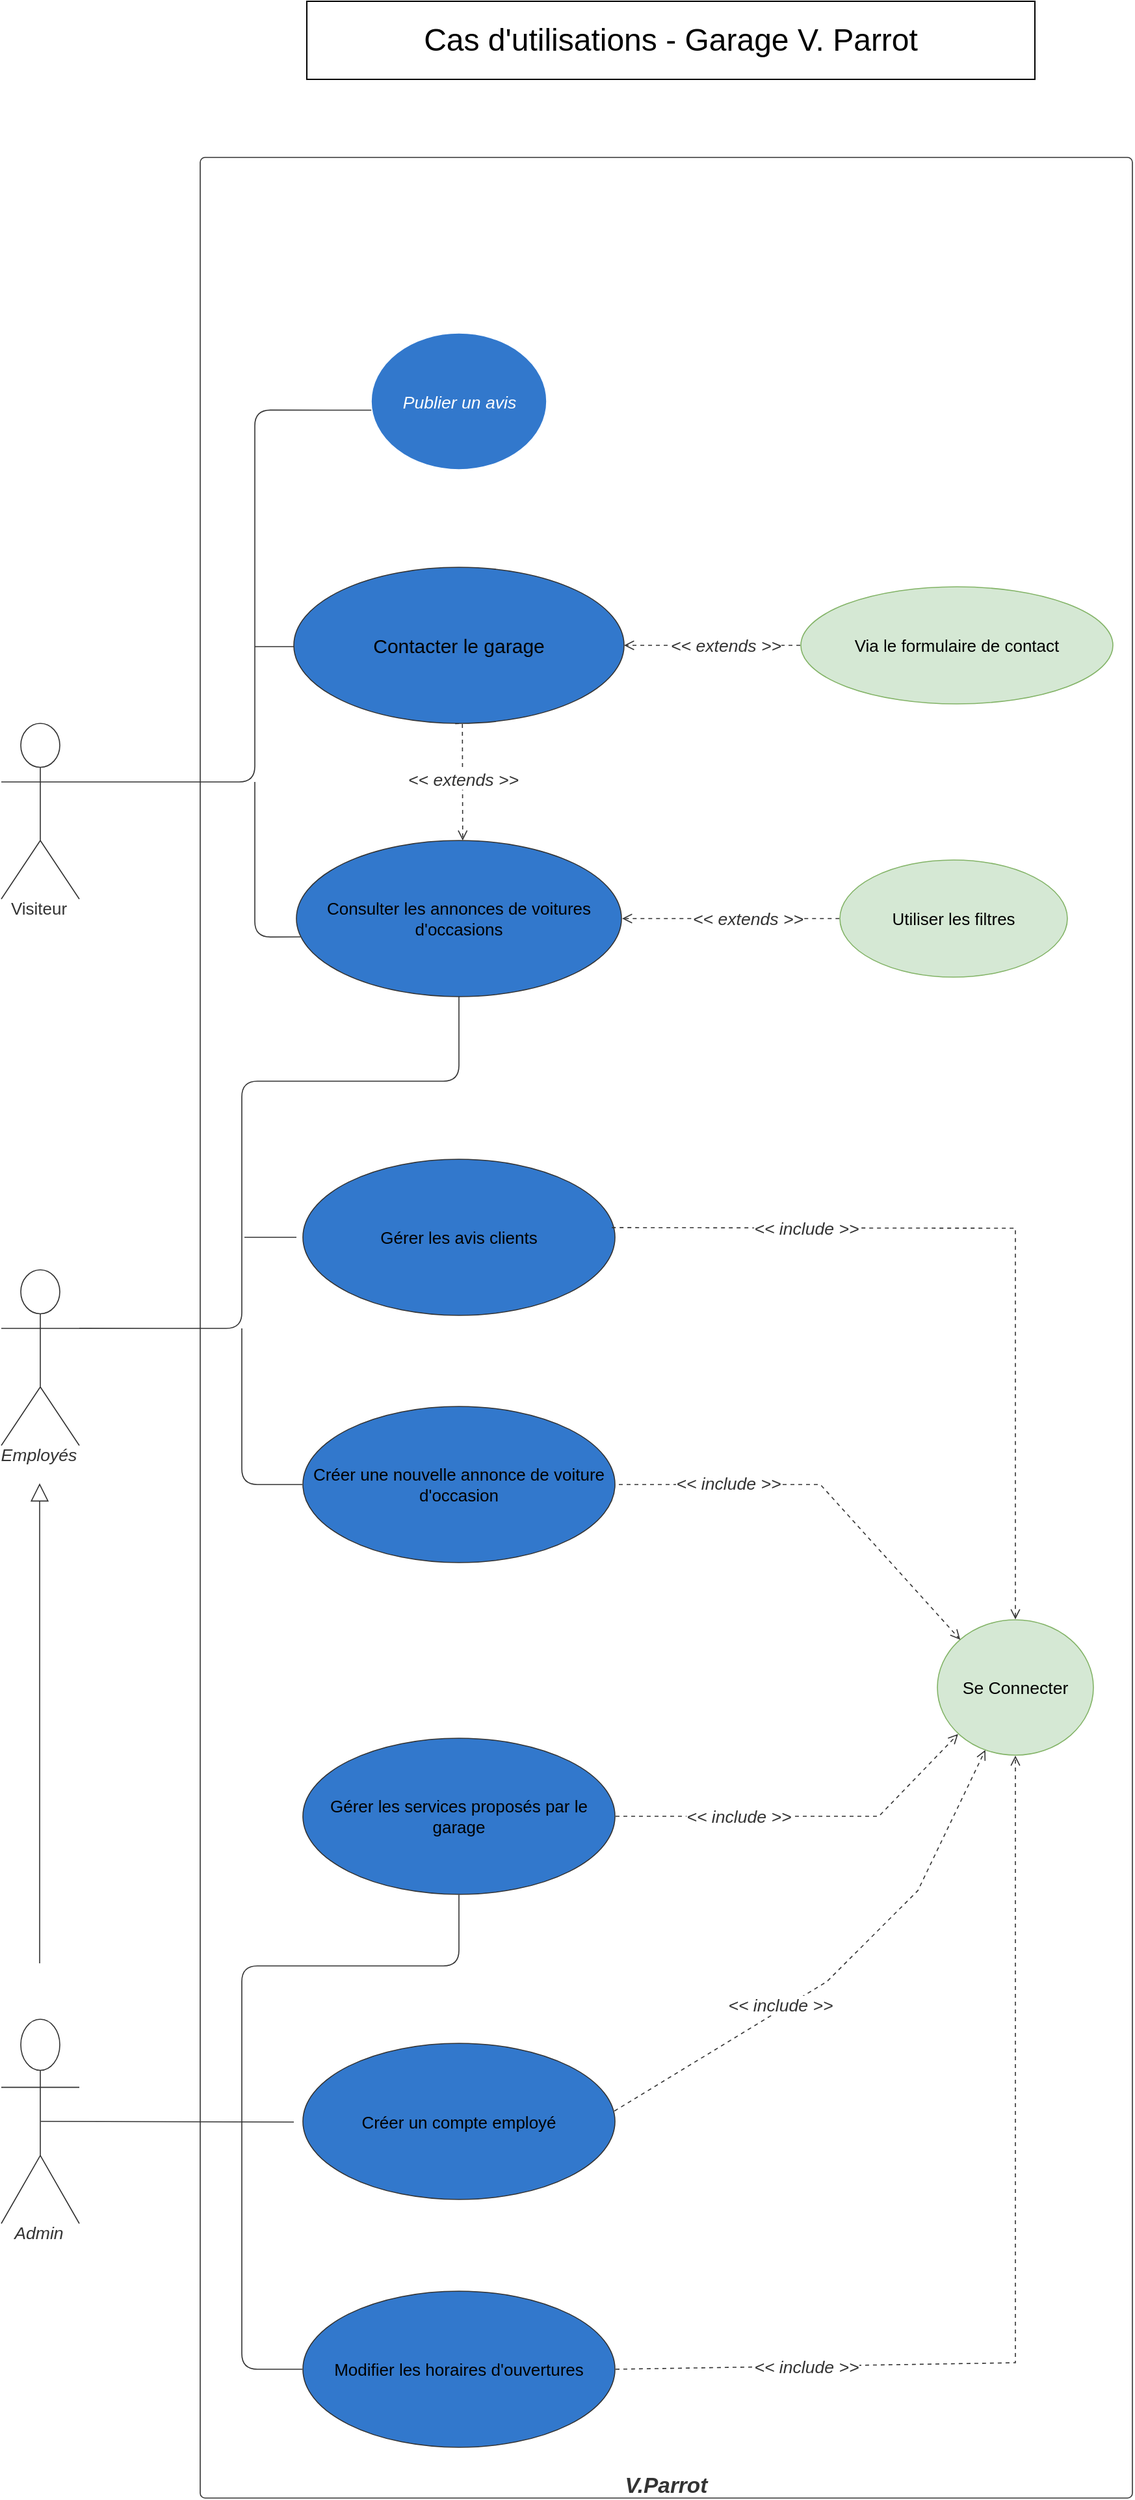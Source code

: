 <mxfile version="22.1.5" type="github">
  <diagram name="Page-1" id="2-rDfYP77VVq1uNUTkbg">
    <mxGraphModel dx="1687" dy="882" grid="1" gridSize="10" guides="1" tooltips="1" connect="1" arrows="1" fold="1" page="1" pageScale="1" pageWidth="827" pageHeight="1169" math="0" shadow="0">
      <root>
        <mxCell id="0" />
        <mxCell id="1" parent="0" />
        <mxCell id="bKEtJPbPGxJTDL6igkvN-1" value="V.Parrot" style="html=1;overflow=block;blockSpacing=1;whiteSpace=wrap;container=1;pointerEvents=0;collapsible=0;recursiveResize=0;fontSize=16.7;fontColor=#333333;fontStyle=3;spacing=0;verticalAlign=bottom;strokeColor=#333333;strokeOpacity=100;fillOpacity=0;rounded=1;absoluteArcSize=1;arcSize=7.5;fillColor=#000000;strokeWidth=0.8;lucidId=.Q4M__F_tF__;" vertex="1" parent="1">
          <mxGeometry x="318" y="150" width="717" height="1799" as="geometry" />
        </mxCell>
        <mxCell id="bKEtJPbPGxJTDL6igkvN-24" value="Consulter les annonces de voitures d&#39;occasions" style="html=1;overflow=block;blockSpacing=1;whiteSpace=wrap;ellipse;fontSize=13;spacing=0;strokeColor=#333333;strokeOpacity=100;fillOpacity=100;rounded=1;absoluteArcSize=1;arcSize=12;fillColor=#3278cc;strokeWidth=0.8;lucidId=wE92cOk3ZBfh;" vertex="1" parent="bKEtJPbPGxJTDL6igkvN-1">
          <mxGeometry x="74" y="525" width="250" height="120" as="geometry" />
        </mxCell>
        <mxCell id="bKEtJPbPGxJTDL6igkvN-33" value="" style="html=1;jettySize=18;whiteSpace=wrap;fontSize=13;strokeColor=#333333;strokeOpacity=100;dashed=1;fixDash=1;strokeWidth=0.8;rounded=0;startArrow=none;endArrow=open;entryX=0.498;entryY=-0.003;entryPerimeter=0;lucidId=0WD3kp.nRTN2;" edge="1" parent="bKEtJPbPGxJTDL6igkvN-1">
          <mxGeometry width="100" height="100" relative="1" as="geometry">
            <Array as="points">
              <mxPoint x="201.64" y="435" />
            </Array>
            <mxPoint x="196.101" y="435.286" as="sourcePoint" />
            <mxPoint x="201.89" y="525" as="targetPoint" />
          </mxGeometry>
        </mxCell>
        <mxCell id="bKEtJPbPGxJTDL6igkvN-34" value="&amp;lt;&amp;lt; extends &amp;gt;&amp;gt;" style="text;html=1;resizable=0;labelBackgroundColor=default;align=center;verticalAlign=middle;fontStyle=2;fontColor=#333333;fontSize=13.3;" vertex="1" parent="bKEtJPbPGxJTDL6igkvN-33">
          <mxGeometry relative="1" as="geometry">
            <mxPoint as="offset" />
          </mxGeometry>
        </mxCell>
        <mxCell id="bKEtJPbPGxJTDL6igkvN-29" value="" style="html=1;jettySize=18;whiteSpace=wrap;fontSize=13;strokeColor=#333333;strokeOpacity=100;strokeWidth=0.8;rounded=1;arcSize=24;edgeStyle=orthogonalEdgeStyle;startArrow=none;endArrow=none;lucidId=OI92UlOKY5WH;" edge="1" parent="bKEtJPbPGxJTDL6igkvN-1">
          <mxGeometry width="100" height="100" relative="1" as="geometry">
            <Array as="points" />
            <mxPoint x="73.5" y="376" as="targetPoint" />
            <mxPoint x="42" y="376" as="sourcePoint" />
          </mxGeometry>
        </mxCell>
        <mxCell id="bKEtJPbPGxJTDL6igkvN-18" value="" style="html=1;jettySize=18;whiteSpace=wrap;fontSize=13;strokeColor=#333333;strokeOpacity=100;strokeWidth=0.8;rounded=1;arcSize=24;edgeStyle=orthogonalEdgeStyle;startArrow=none;endArrow=none;lucidId=Nv92KkKVVOxW;" edge="1" parent="bKEtJPbPGxJTDL6igkvN-1">
          <mxGeometry width="100" height="100" relative="1" as="geometry">
            <Array as="points" />
            <mxPoint x="74" y="830" as="targetPoint" />
            <mxPoint x="34" y="830" as="sourcePoint" />
          </mxGeometry>
        </mxCell>
        <mxCell id="bKEtJPbPGxJTDL6igkvN-36" value="Gérer les avis clients" style="html=1;overflow=block;blockSpacing=1;whiteSpace=wrap;ellipse;fontSize=13;spacing=0;strokeColor=#333333;strokeOpacity=100;fillOpacity=100;rounded=1;absoluteArcSize=1;arcSize=12;fillColor=#3278cc;strokeWidth=0.8;lucidId=9MW4lGdbmIcN;" vertex="1" parent="bKEtJPbPGxJTDL6igkvN-1">
          <mxGeometry x="79" y="770" width="240" height="120" as="geometry" />
        </mxCell>
        <mxCell id="bKEtJPbPGxJTDL6igkvN-37" value="Créer une nouvelle annonce de voiture d&#39;occasion" style="html=1;overflow=block;blockSpacing=1;whiteSpace=wrap;ellipse;fontSize=13;spacing=0;strokeColor=#333333;strokeOpacity=100;fillOpacity=100;rounded=1;absoluteArcSize=1;arcSize=12;fillColor=#3278cc;strokeWidth=0.8;lucidId=oNW4PNqRT5KR;" vertex="1" parent="bKEtJPbPGxJTDL6igkvN-1">
          <mxGeometry x="79" y="960" width="240" height="120" as="geometry" />
        </mxCell>
        <mxCell id="bKEtJPbPGxJTDL6igkvN-38" value="Gérer les services proposés par le garage" style="html=1;overflow=block;blockSpacing=1;whiteSpace=wrap;ellipse;fontSize=13;spacing=0;strokeColor=#333333;strokeOpacity=100;fillOpacity=100;rounded=1;absoluteArcSize=1;arcSize=12;fillColor=#3278cc;strokeWidth=0.8;lucidId=PNW4Tomm~Wbr;" vertex="1" parent="bKEtJPbPGxJTDL6igkvN-1">
          <mxGeometry x="79" y="1215" width="240" height="120" as="geometry" />
        </mxCell>
        <mxCell id="bKEtJPbPGxJTDL6igkvN-40" value="Modifier les horaires d&#39;ouvertures" style="html=1;overflow=block;blockSpacing=1;whiteSpace=wrap;ellipse;fontSize=13;spacing=0;strokeColor=#333333;strokeOpacity=100;fillOpacity=100;rounded=1;absoluteArcSize=1;arcSize=12;fillColor=#3278cc;strokeWidth=0.8;lucidId=KOW4rzxuGSRn;" vertex="1" parent="bKEtJPbPGxJTDL6igkvN-1">
          <mxGeometry x="79" y="1640" width="240" height="120" as="geometry" />
        </mxCell>
        <mxCell id="bKEtJPbPGxJTDL6igkvN-45" value="" style="html=1;jettySize=18;whiteSpace=wrap;fontSize=13;strokeColor=#333333;strokeOpacity=100;dashed=1;fixDash=1;strokeWidth=0.8;rounded=0;startArrow=none;endArrow=open;lucidId=.Q4MsHjaNKUe;" edge="1" parent="bKEtJPbPGxJTDL6igkvN-1" target="bKEtJPbPGxJTDL6igkvN-5">
          <mxGeometry width="100" height="100" relative="1" as="geometry">
            <Array as="points">
              <mxPoint x="482" y="1402.08" />
              <mxPoint x="552" y="1332.08" />
            </Array>
            <mxPoint x="252" y="1542.08" as="sourcePoint" />
            <mxPoint x="621.501" y="1250.002" as="targetPoint" />
          </mxGeometry>
        </mxCell>
        <mxCell id="bKEtJPbPGxJTDL6igkvN-46" value="&amp;lt;&amp;lt; include &amp;gt;&amp;gt;" style="text;html=1;resizable=0;labelBackgroundColor=default;align=center;verticalAlign=middle;fontStyle=2;fontColor=#333333;fontSize=13.3;" vertex="1" parent="bKEtJPbPGxJTDL6igkvN-45">
          <mxGeometry x="-0.494" relative="1" as="geometry">
            <mxPoint x="88" y="-58" as="offset" />
          </mxGeometry>
        </mxCell>
        <mxCell id="bKEtJPbPGxJTDL6igkvN-32" value="Via le formulaire de contact" style="html=1;overflow=block;blockSpacing=1;whiteSpace=wrap;ellipse;fontSize=13;spacing=0;strokeColor=#82b366;strokeOpacity=100;fillOpacity=100;rounded=1;absoluteArcSize=1;arcSize=12;fillColor=#d5e8d4;strokeWidth=0.8;lucidId=DL92.qp0YyoR;" vertex="1" parent="bKEtJPbPGxJTDL6igkvN-1">
          <mxGeometry x="462" y="330" width="240" height="90" as="geometry" />
        </mxCell>
        <mxCell id="bKEtJPbPGxJTDL6igkvN-4" value="Publier un avis" style="html=1;overflow=block;blockSpacing=1;whiteSpace=wrap;ellipse;fontSize=13.3;fontColor=#ffffff;fontStyle=2;align=center;spacing=0;verticalAlign=middle;strokeColor=#ffffff;strokeOpacity=100;fillOpacity=100;rounded=1;absoluteArcSize=1;arcSize=7.5;fillColor=#3278cc;strokeWidth=0.8;lucidId=.Q4M-m0Nwd3n;" vertex="1" parent="bKEtJPbPGxJTDL6igkvN-1">
          <mxGeometry x="131.5" y="135" width="135" height="105" as="geometry" />
        </mxCell>
        <mxCell id="bKEtJPbPGxJTDL6igkvN-39" value="Créer un compte employé" style="html=1;overflow=block;blockSpacing=1;whiteSpace=wrap;ellipse;fontSize=13;spacing=0;strokeColor=#333333;strokeOpacity=100;fillOpacity=100;rounded=1;absoluteArcSize=1;arcSize=12;fillColor=#3278cc;strokeWidth=0.8;lucidId=uOW4jYKEl1dT;" vertex="1" parent="bKEtJPbPGxJTDL6igkvN-1">
          <mxGeometry x="79" y="1449.5" width="240" height="120" as="geometry" />
        </mxCell>
        <mxCell id="bKEtJPbPGxJTDL6igkvN-2" value="Admin" style="html=1;overflow=block;blockSpacing=1;shape=umlActor;labelPosition=center;verticalLabelPosition=bottom;verticalAlign=top;whiteSpace=nowrap;fontSize=13.3;fontColor=#333333;fontStyle=2;spacing=0;strokeColor=#333333;strokeOpacity=100;rounded=1;absoluteArcSize=1;arcSize=7.5;fillColor=#ffffff;strokeWidth=0.8;lucidId=.Q4MOHSBDm2E;" vertex="1" parent="1">
          <mxGeometry x="165" y="1581" width="60" height="157" as="geometry" />
        </mxCell>
        <mxCell id="bKEtJPbPGxJTDL6igkvN-3" value="Employés" style="html=1;overflow=block;blockSpacing=1;shape=umlActor;labelPosition=center;verticalLabelPosition=bottom;verticalAlign=top;whiteSpace=nowrap;fontSize=13.3;fontColor=#333333;fontStyle=2;spacing=0;strokeColor=#333333;strokeOpacity=100;rounded=1;absoluteArcSize=1;arcSize=7.5;fillColor=#ffffff;strokeWidth=0.8;lucidId=.Q4MG143k2o2;" vertex="1" parent="1">
          <mxGeometry x="165" y="1005" width="60" height="135" as="geometry" />
        </mxCell>
        <mxCell id="bKEtJPbPGxJTDL6igkvN-5" value="Se Connecter" style="html=1;overflow=block;blockSpacing=1;whiteSpace=wrap;ellipse;fontSize=13.3;align=center;spacing=0;verticalAlign=middle;strokeColor=#82b366;strokeOpacity=100;fillOpacity=100;rounded=1;absoluteArcSize=1;arcSize=7.5;fillColor=#d5e8d4;strokeWidth=0.8;lucidId=.Q4M-E~2-rLI;" vertex="1" parent="1">
          <mxGeometry x="885" y="1274" width="120" height="104" as="geometry" />
        </mxCell>
        <mxCell id="bKEtJPbPGxJTDL6igkvN-6" value="" style="html=1;jettySize=18;whiteSpace=wrap;fontSize=13;strokeColor=#333333;strokeOpacity=100;strokeWidth=0.8;rounded=0;startArrow=none;endArrow=none;exitX=0.506;exitY=0.5;exitPerimeter=0;lucidId=.Q4MYe-bv_wy;" edge="1" parent="1" source="bKEtJPbPGxJTDL6igkvN-2">
          <mxGeometry width="100" height="100" relative="1" as="geometry">
            <Array as="points" />
            <mxPoint x="390" y="1660" as="targetPoint" />
          </mxGeometry>
        </mxCell>
        <mxCell id="bKEtJPbPGxJTDL6igkvN-9" value="" style="html=1;jettySize=18;whiteSpace=wrap;fontSize=13;strokeColor=#333333;strokeOpacity=100;dashed=1;fixDash=1;strokeWidth=0.8;rounded=0;startArrow=none;endArrow=open;entryX=0.5;entryY=-0.004;entryPerimeter=0;lucidId=.~82v-T1Ood_;exitX=0.99;exitY=0.438;exitDx=0;exitDy=0;exitPerimeter=0;" edge="1" parent="1" target="bKEtJPbPGxJTDL6igkvN-5" source="bKEtJPbPGxJTDL6igkvN-36">
          <mxGeometry width="100" height="100" relative="1" as="geometry">
            <Array as="points">
              <mxPoint x="945" y="973" />
            </Array>
            <mxPoint x="640" y="974" as="sourcePoint" />
          </mxGeometry>
        </mxCell>
        <mxCell id="bKEtJPbPGxJTDL6igkvN-10" value="&amp;lt;&amp;lt; include &amp;gt;&amp;gt;" style="text;html=1;resizable=0;labelBackgroundColor=default;align=center;verticalAlign=middle;fontStyle=2;fontColor=#333333;fontSize=13.3;" vertex="1" parent="bKEtJPbPGxJTDL6igkvN-9">
          <mxGeometry x="-0.511" relative="1" as="geometry">
            <mxPoint as="offset" />
          </mxGeometry>
        </mxCell>
        <mxCell id="bKEtJPbPGxJTDL6igkvN-11" value="" style="html=1;jettySize=18;whiteSpace=wrap;fontSize=13;strokeColor=#333333;strokeOpacity=100;dashed=1;fixDash=1;strokeWidth=0.8;rounded=0;startArrow=none;endArrow=open;exitX=1.002;exitY=0.5;exitPerimeter=0;entryX=0.133;entryY=0.844;entryPerimeter=0;lucidId=Dg92.4O5X7fa;" edge="1" parent="1" source="bKEtJPbPGxJTDL6igkvN-38" target="bKEtJPbPGxJTDL6igkvN-5">
          <mxGeometry width="100" height="100" relative="1" as="geometry">
            <Array as="points">
              <mxPoint x="840" y="1425" />
            </Array>
          </mxGeometry>
        </mxCell>
        <mxCell id="bKEtJPbPGxJTDL6igkvN-12" value="&amp;lt;&amp;lt; include &amp;gt;&amp;gt;" style="text;html=1;resizable=0;labelBackgroundColor=default;align=center;verticalAlign=middle;fontStyle=2;fontColor=#333333;fontSize=13.3;" vertex="1" parent="bKEtJPbPGxJTDL6igkvN-11">
          <mxGeometry x="-0.35" relative="1" as="geometry">
            <mxPoint as="offset" />
          </mxGeometry>
        </mxCell>
        <mxCell id="bKEtJPbPGxJTDL6igkvN-13" value="" style="html=1;jettySize=18;whiteSpace=wrap;fontSize=13;strokeColor=#333333;strokeOpacity=100;dashed=1;fixDash=1;strokeWidth=0.8;rounded=0;startArrow=none;endArrow=open;exitX=1.002;exitY=0.5;exitPerimeter=0;entryX=0.5;entryY=1.004;entryPerimeter=0;lucidId=.n92Zfjbrdwe;" edge="1" parent="1" source="bKEtJPbPGxJTDL6igkvN-40" target="bKEtJPbPGxJTDL6igkvN-5">
          <mxGeometry width="100" height="100" relative="1" as="geometry">
            <Array as="points">
              <mxPoint x="945" y="1845" />
            </Array>
          </mxGeometry>
        </mxCell>
        <mxCell id="bKEtJPbPGxJTDL6igkvN-14" value="&amp;lt;&amp;lt; include &amp;gt;&amp;gt;" style="text;html=1;resizable=0;labelBackgroundColor=default;align=center;verticalAlign=middle;fontStyle=2;fontColor=#333333;fontSize=13.3;" vertex="1" parent="bKEtJPbPGxJTDL6igkvN-13">
          <mxGeometry x="-0.623" relative="1" as="geometry">
            <mxPoint as="offset" />
          </mxGeometry>
        </mxCell>
        <mxCell id="bKEtJPbPGxJTDL6igkvN-15" value="" style="html=1;jettySize=18;whiteSpace=wrap;fontSize=13;strokeColor=#333333;strokeOpacity=100;dashed=1;fixDash=1;strokeWidth=0.8;rounded=0;startArrow=none;endArrow=open;entryX=0;entryY=0;lucidId=hr92bCFxMLTI;entryDx=0;entryDy=0;" edge="1" parent="1" target="bKEtJPbPGxJTDL6igkvN-5">
          <mxGeometry width="100" height="100" relative="1" as="geometry">
            <Array as="points">
              <mxPoint x="795" y="1170" />
            </Array>
            <mxPoint x="640" y="1170" as="sourcePoint" />
          </mxGeometry>
        </mxCell>
        <mxCell id="bKEtJPbPGxJTDL6igkvN-16" value="&amp;lt;&amp;lt; include &amp;gt;&amp;gt;" style="text;html=1;resizable=0;labelBackgroundColor=default;align=center;verticalAlign=middle;fontStyle=2;fontColor=#333333;fontSize=13.3;" vertex="1" parent="bKEtJPbPGxJTDL6igkvN-15">
          <mxGeometry x="-0.269" relative="1" as="geometry">
            <mxPoint x="-32" y="-1" as="offset" />
          </mxGeometry>
        </mxCell>
        <mxCell id="bKEtJPbPGxJTDL6igkvN-17" value="" style="html=1;jettySize=18;whiteSpace=wrap;fontSize=13;strokeColor=#333333;strokeOpacity=100;strokeWidth=0.8;rounded=1;arcSize=24;edgeStyle=orthogonalEdgeStyle;startArrow=none;endArrow=block;endFill=0;endSize=12;lucidId=nu92mDjNjB3Y;" edge="1" parent="1">
          <mxGeometry width="100" height="100" relative="1" as="geometry">
            <Array as="points" />
            <mxPoint x="194.5" y="1538" as="sourcePoint" />
            <mxPoint x="194.5" y="1169" as="targetPoint" />
          </mxGeometry>
        </mxCell>
        <mxCell id="bKEtJPbPGxJTDL6igkvN-19" value="" style="html=1;jettySize=18;whiteSpace=wrap;fontSize=13;strokeColor=#333333;strokeOpacity=100;strokeWidth=0.8;rounded=1;arcSize=24;edgeStyle=orthogonalEdgeStyle;startArrow=none;endArrow=none;entryX=-0.002;entryY=0.5;entryPerimeter=0;lucidId=6x92YGF6ATX9;" edge="1" parent="1" target="bKEtJPbPGxJTDL6igkvN-40">
          <mxGeometry width="100" height="100" relative="1" as="geometry">
            <Array as="points">
              <mxPoint x="350" y="1660" />
              <mxPoint x="350" y="1845" />
            </Array>
            <mxPoint x="350" y="1660" as="sourcePoint" />
          </mxGeometry>
        </mxCell>
        <mxCell id="bKEtJPbPGxJTDL6igkvN-20" value="" style="html=1;jettySize=18;whiteSpace=wrap;fontSize=13;strokeColor=#333333;strokeOpacity=100;strokeWidth=0.8;rounded=1;arcSize=24;edgeStyle=orthogonalEdgeStyle;startArrow=none;endArrow=none;entryX=0.5;entryY=1.003;entryPerimeter=0;lucidId=ry92xCrCULOa;" edge="1" parent="1" target="bKEtJPbPGxJTDL6igkvN-38">
          <mxGeometry width="100" height="100" relative="1" as="geometry">
            <Array as="points">
              <mxPoint x="350" y="1540" />
              <mxPoint x="517" y="1540" />
            </Array>
            <mxPoint x="350" y="1660" as="sourcePoint" />
          </mxGeometry>
        </mxCell>
        <mxCell id="bKEtJPbPGxJTDL6igkvN-21" value="" style="html=1;jettySize=18;whiteSpace=wrap;fontSize=13;strokeColor=#333333;strokeOpacity=100;strokeWidth=0.8;rounded=1;arcSize=24;edgeStyle=orthogonalEdgeStyle;startArrow=none;endArrow=none;entryX=-0.002;entryY=0.5;entryPerimeter=0;lucidId=Bz92alJ43YGz;" edge="1" parent="1" target="bKEtJPbPGxJTDL6igkvN-37">
          <mxGeometry width="100" height="100" relative="1" as="geometry">
            <Array as="points">
              <mxPoint x="350" y="1170" />
            </Array>
            <mxPoint x="350" y="1050" as="sourcePoint" />
          </mxGeometry>
        </mxCell>
        <mxCell id="bKEtJPbPGxJTDL6igkvN-22" value="Visiteur" style="html=1;overflow=block;blockSpacing=1;shape=umlActor;labelPosition=center;verticalLabelPosition=bottom;verticalAlign=top;whiteSpace=nowrap;fontSize=13;fontColor=#333333;align=center;spacing=0;strokeColor=#333333;strokeOpacity=100;fillOpacity=100;rounded=1;absoluteArcSize=1;arcSize=12;fillColor=#ffffff;strokeWidth=0.8;lucidId=sB92LxOYP_bN;" vertex="1" parent="1">
          <mxGeometry x="165" y="585" width="60" height="135" as="geometry" />
        </mxCell>
        <mxCell id="bKEtJPbPGxJTDL6igkvN-23" value="" style="html=1;jettySize=18;whiteSpace=wrap;fontSize=13;strokeColor=#333333;strokeOpacity=100;strokeWidth=0.8;rounded=1;arcSize=24;edgeStyle=orthogonalEdgeStyle;startArrow=none;endArrow=none;entryX=0.001;entryY=0.564;entryPerimeter=0;lucidId=JC92MvSMKPfh;" edge="1" parent="1" source="bKEtJPbPGxJTDL6igkvN-22" target="bKEtJPbPGxJTDL6igkvN-4">
          <mxGeometry width="100" height="100" relative="1" as="geometry">
            <Array as="points">
              <mxPoint x="360" y="630" />
              <mxPoint x="360" y="344" />
            </Array>
          </mxGeometry>
        </mxCell>
        <mxCell id="bKEtJPbPGxJTDL6igkvN-25" value="" style="html=1;jettySize=18;whiteSpace=wrap;fontSize=13;strokeColor=#333333;strokeOpacity=100;strokeWidth=0.8;rounded=1;arcSize=24;edgeStyle=orthogonalEdgeStyle;startArrow=none;endArrow=none;entryX=0.012;entryY=0.618;entryPerimeter=0;lucidId=dF926J_~QfXB;" edge="1" parent="1" target="bKEtJPbPGxJTDL6igkvN-24">
          <mxGeometry width="100" height="100" relative="1" as="geometry">
            <Array as="points">
              <mxPoint x="360" y="749" />
            </Array>
            <mxPoint x="360" y="630" as="sourcePoint" />
          </mxGeometry>
        </mxCell>
        <mxCell id="bKEtJPbPGxJTDL6igkvN-26" value="" style="html=1;jettySize=18;whiteSpace=wrap;fontSize=13;strokeColor=#333333;strokeOpacity=100;dashed=1;fixDash=1;strokeWidth=0.8;rounded=0;startArrow=none;endArrow=open;exitX=-0.002;exitY=0.5;exitPerimeter=0;entryX=1.002;entryY=0.5;entryPerimeter=0;lucidId=vF926Nc.kQW~;" edge="1" parent="1" source="bKEtJPbPGxJTDL6igkvN-28" target="bKEtJPbPGxJTDL6igkvN-24">
          <mxGeometry width="100" height="100" relative="1" as="geometry">
            <Array as="points" />
          </mxGeometry>
        </mxCell>
        <mxCell id="bKEtJPbPGxJTDL6igkvN-27" value="&amp;lt;&amp;lt; extends &amp;gt;&amp;gt;" style="text;html=1;resizable=0;labelBackgroundColor=default;align=center;verticalAlign=middle;fontStyle=2;fontColor=#333333;fontSize=13.3;" vertex="1" parent="bKEtJPbPGxJTDL6igkvN-26">
          <mxGeometry x="-0.154" relative="1" as="geometry">
            <mxPoint as="offset" />
          </mxGeometry>
        </mxCell>
        <mxCell id="bKEtJPbPGxJTDL6igkvN-28" value="Utiliser les filtres" style="html=1;overflow=block;blockSpacing=1;whiteSpace=wrap;ellipse;fontSize=13;spacing=0;strokeColor=#82b366;strokeOpacity=100;fillOpacity=100;rounded=1;absoluteArcSize=1;arcSize=12;fillColor=#d5e8d4;strokeWidth=0.8;lucidId=6F92rbqjiwOa;" vertex="1" parent="1">
          <mxGeometry x="810" y="690" width="175" height="90" as="geometry" />
        </mxCell>
        <mxCell id="bKEtJPbPGxJTDL6igkvN-30" value="" style="html=1;jettySize=18;whiteSpace=wrap;fontSize=13;strokeColor=#333333;strokeOpacity=100;dashed=1;fixDash=1;strokeWidth=0.8;rounded=0;startArrow=none;endArrow=open;exitX=-0.002;exitY=0.5;exitPerimeter=0;entryX=1;entryY=0.5;lucidId=lL92XyNF9ii5;entryDx=0;entryDy=0;" edge="1" parent="1" source="bKEtJPbPGxJTDL6igkvN-32" target="bKEtJPbPGxJTDL6igkvN-41">
          <mxGeometry width="100" height="100" relative="1" as="geometry">
            <Array as="points" />
          </mxGeometry>
        </mxCell>
        <mxCell id="bKEtJPbPGxJTDL6igkvN-31" value="&amp;lt;&amp;lt; extends &amp;gt;&amp;gt;" style="text;html=1;resizable=0;labelBackgroundColor=default;align=center;verticalAlign=middle;fontStyle=2;fontColor=#333333;fontSize=13.3;" vertex="1" parent="bKEtJPbPGxJTDL6igkvN-30">
          <mxGeometry x="-0.154" relative="1" as="geometry">
            <mxPoint as="offset" />
          </mxGeometry>
        </mxCell>
        <mxCell id="bKEtJPbPGxJTDL6igkvN-41" value="Contacter le garage" style="html=1;overflow=block;blockSpacing=1;whiteSpace=wrap;ellipse;fontSize=15;spacing=0;strokeColor=#333333;strokeOpacity=100;fillOpacity=100;rounded=1;absoluteArcSize=1;arcSize=12;fillColor=#3278cc;strokeWidth=0.8;lucidId=oRW4ufIcAq9L;" vertex="1" parent="1">
          <mxGeometry x="390" y="465" width="254" height="120" as="geometry" />
        </mxCell>
        <mxCell id="bKEtJPbPGxJTDL6igkvN-44" value="" style="html=1;jettySize=18;whiteSpace=wrap;fontSize=13;strokeColor=#333333;strokeOpacity=100;strokeWidth=0.8;rounded=1;arcSize=24;edgeStyle=orthogonalEdgeStyle;startArrow=none;endArrow=none;exitX=1;exitY=0.333;exitPerimeter=0;lucidId=Nv92KkKVVOxW;entryX=0.5;entryY=1;entryDx=0;entryDy=0;exitDx=0;exitDy=0;" edge="1" parent="1" source="bKEtJPbPGxJTDL6igkvN-3" target="bKEtJPbPGxJTDL6igkvN-24">
          <mxGeometry width="100" height="100" relative="1" as="geometry">
            <Array as="points">
              <mxPoint x="350" y="1050" />
              <mxPoint x="350" y="860" />
              <mxPoint x="517" y="860" />
            </Array>
            <mxPoint x="400" y="984" as="targetPoint" />
            <mxPoint x="205" y="1074" as="sourcePoint" />
          </mxGeometry>
        </mxCell>
        <mxCell id="bKEtJPbPGxJTDL6igkvN-47" value="&lt;font style=&quot;font-size: 24px;&quot;&gt;Cas d&#39;utilisations - Garage V. Parrot&lt;/font&gt;" style="rounded=0;whiteSpace=wrap;html=1;" vertex="1" parent="1">
          <mxGeometry x="400" y="30" width="560" height="60" as="geometry" />
        </mxCell>
      </root>
    </mxGraphModel>
  </diagram>
</mxfile>
